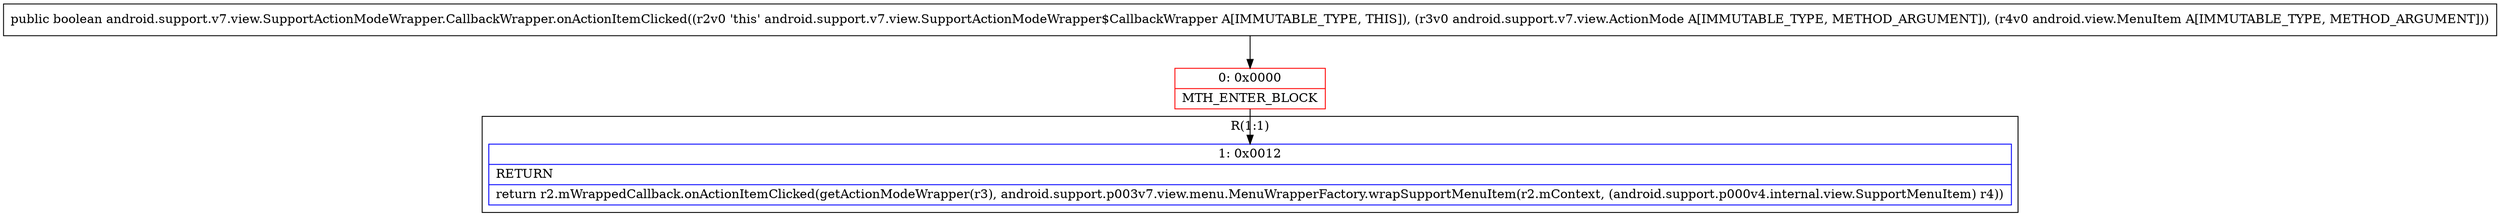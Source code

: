 digraph "CFG forandroid.support.v7.view.SupportActionModeWrapper.CallbackWrapper.onActionItemClicked(Landroid\/support\/v7\/view\/ActionMode;Landroid\/view\/MenuItem;)Z" {
subgraph cluster_Region_55660455 {
label = "R(1:1)";
node [shape=record,color=blue];
Node_1 [shape=record,label="{1\:\ 0x0012|RETURN\l|return r2.mWrappedCallback.onActionItemClicked(getActionModeWrapper(r3), android.support.p003v7.view.menu.MenuWrapperFactory.wrapSupportMenuItem(r2.mContext, (android.support.p000v4.internal.view.SupportMenuItem) r4))\l}"];
}
Node_0 [shape=record,color=red,label="{0\:\ 0x0000|MTH_ENTER_BLOCK\l}"];
MethodNode[shape=record,label="{public boolean android.support.v7.view.SupportActionModeWrapper.CallbackWrapper.onActionItemClicked((r2v0 'this' android.support.v7.view.SupportActionModeWrapper$CallbackWrapper A[IMMUTABLE_TYPE, THIS]), (r3v0 android.support.v7.view.ActionMode A[IMMUTABLE_TYPE, METHOD_ARGUMENT]), (r4v0 android.view.MenuItem A[IMMUTABLE_TYPE, METHOD_ARGUMENT])) }"];
MethodNode -> Node_0;
Node_0 -> Node_1;
}

